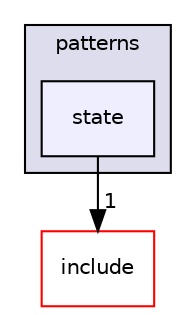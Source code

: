 digraph "src/patterns/state" {
  compound=true
  node [ fontsize="10", fontname="Helvetica"];
  edge [ labelfontsize="10", labelfontname="Helvetica"];
  subgraph clusterdir_7c1813b2a8f733374e85d25765360dd6 {
    graph [ bgcolor="#ddddee", pencolor="black", label="patterns" fontname="Helvetica", fontsize="10", URL="dir_7c1813b2a8f733374e85d25765360dd6.html"]
  dir_509a9557aa976d96bdf9bf435b6eac7b [shape=box, label="state", style="filled", fillcolor="#eeeeff", pencolor="black", URL="dir_509a9557aa976d96bdf9bf435b6eac7b.html"];
  }
  dir_d44c64559bbebec7f509842c48db8b23 [shape=box label="include" fillcolor="white" style="filled" color="red" URL="dir_d44c64559bbebec7f509842c48db8b23.html"];
  dir_509a9557aa976d96bdf9bf435b6eac7b->dir_d44c64559bbebec7f509842c48db8b23 [headlabel="1", labeldistance=1.5 headhref="dir_000009_000000.html"];
}
